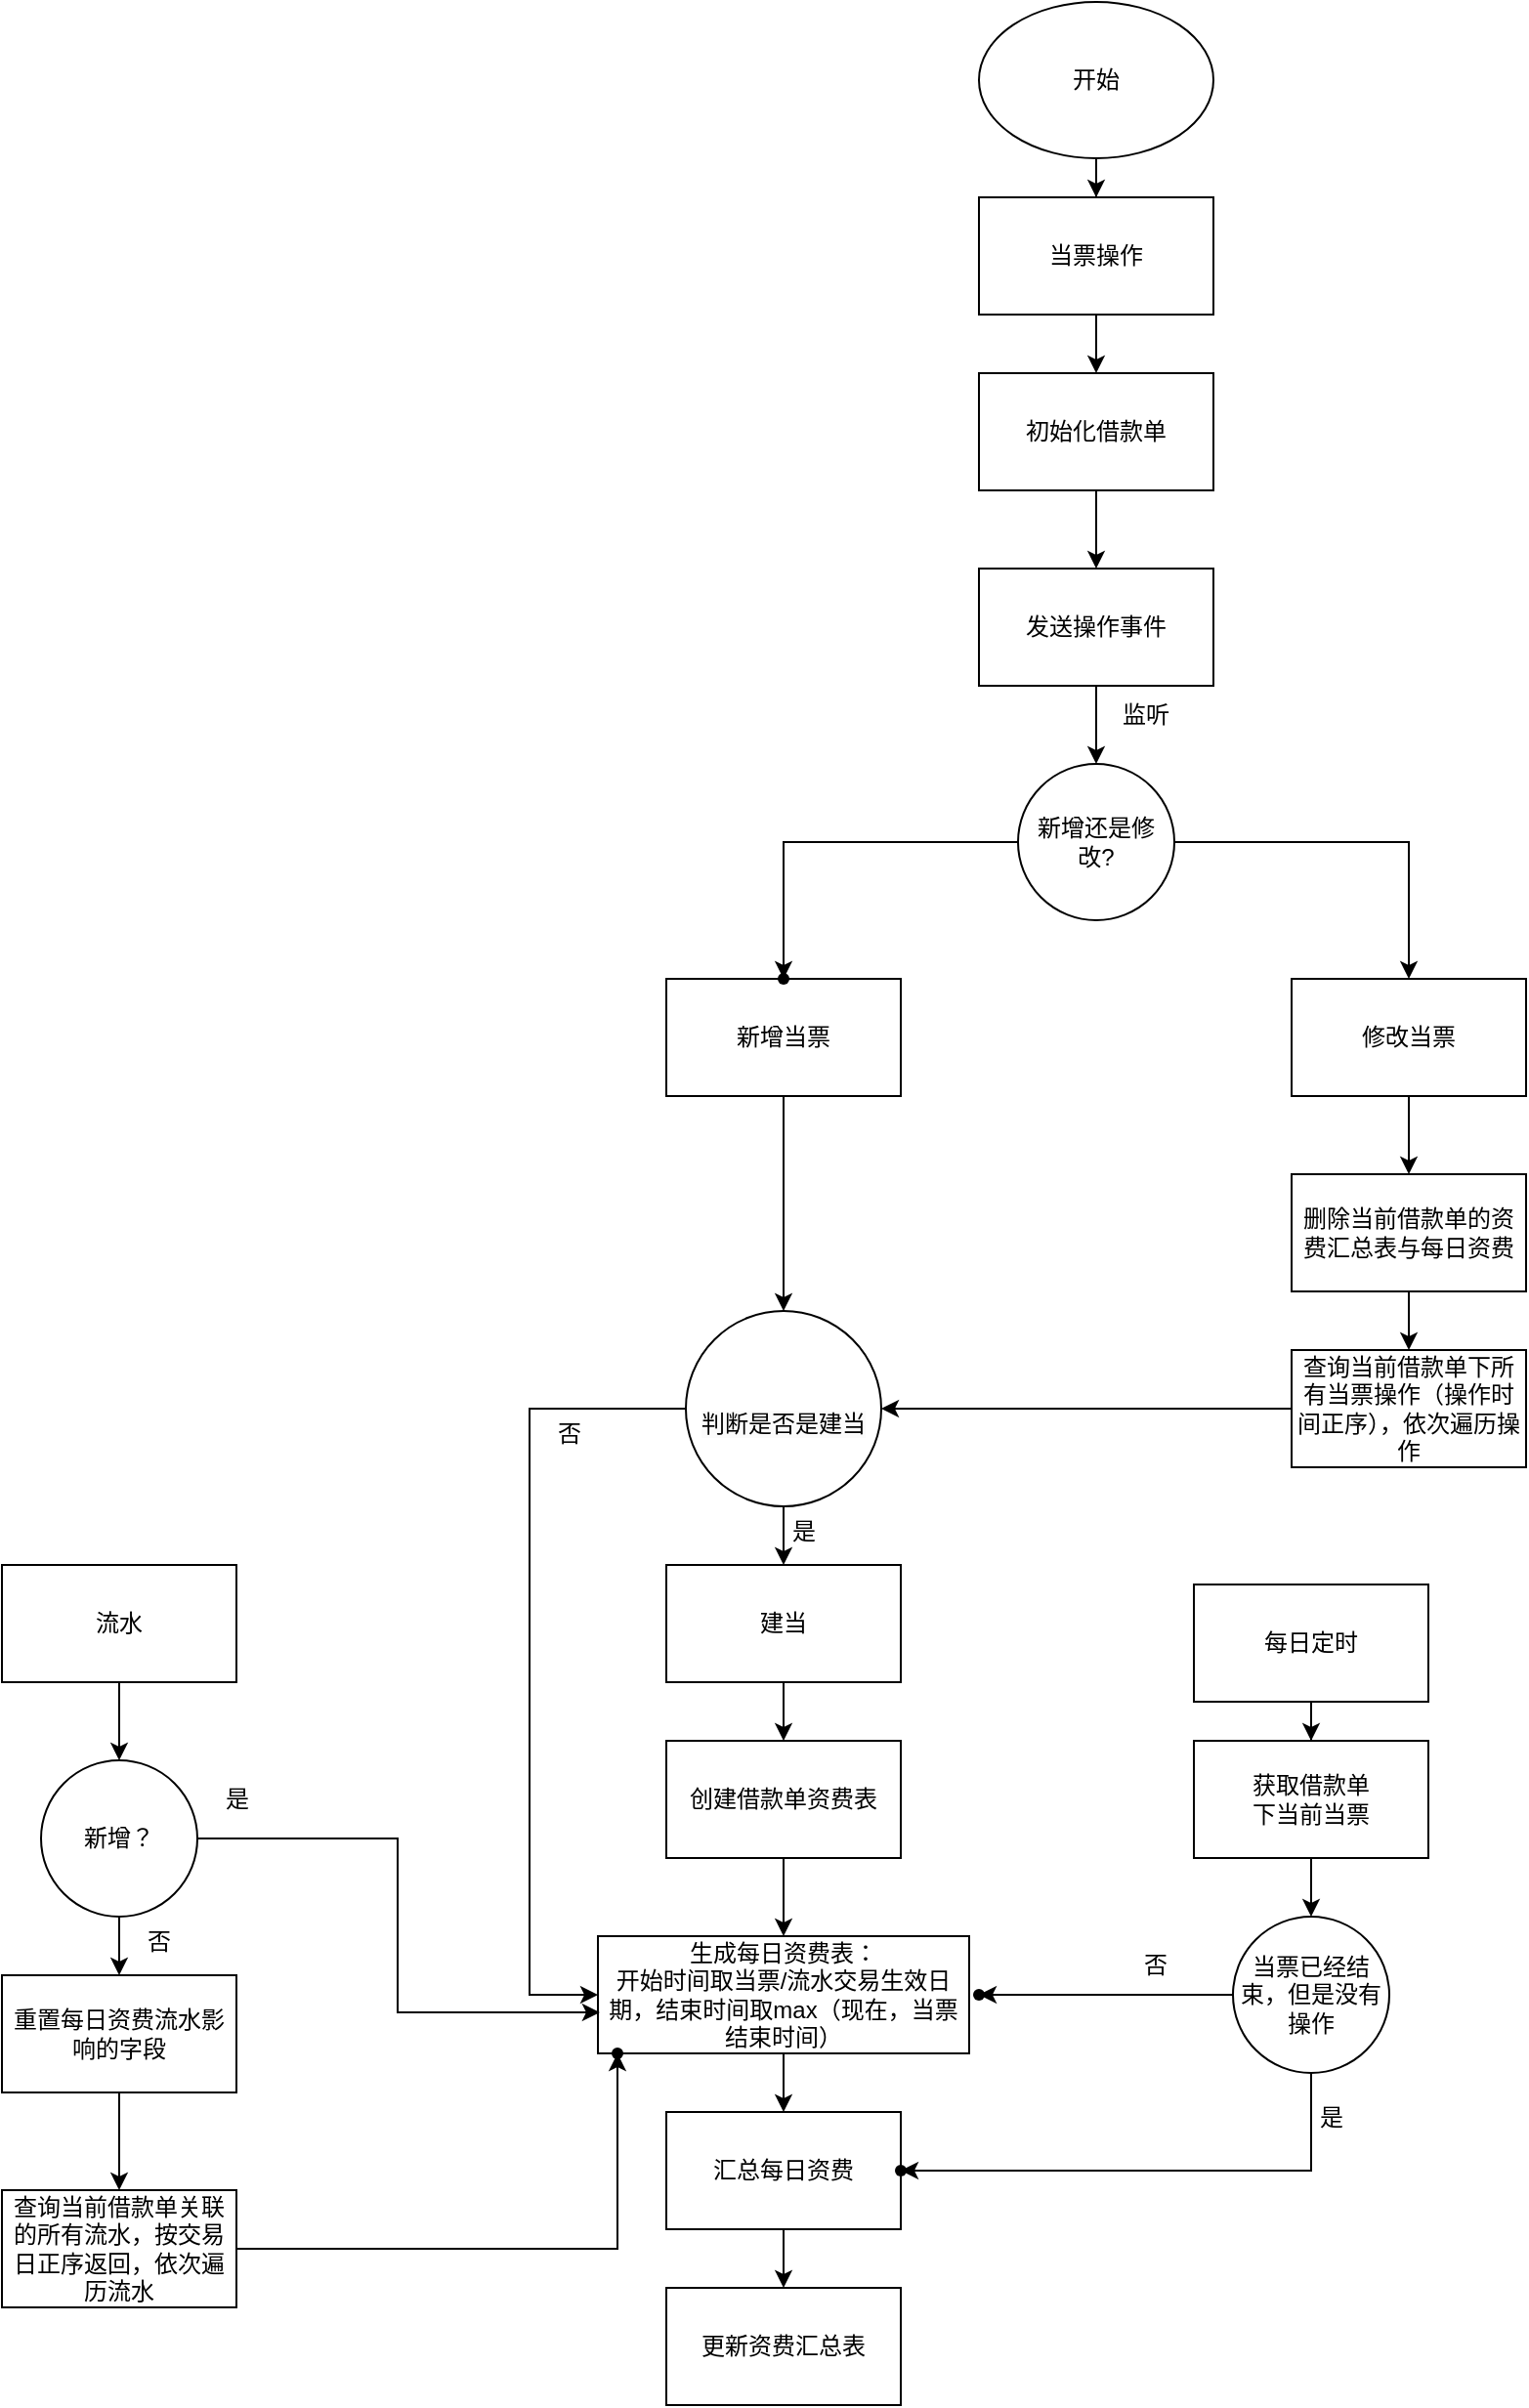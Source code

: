 <mxfile version="21.6.8" type="github">
  <diagram name="Page-1" id="bhIOCCc3trL_YRRyS6Vz">
    <mxGraphModel dx="2501" dy="782" grid="1" gridSize="10" guides="1" tooltips="1" connect="1" arrows="1" fold="1" page="1" pageScale="1" pageWidth="827" pageHeight="1169" math="0" shadow="0">
      <root>
        <mxCell id="0" />
        <mxCell id="1" parent="0" />
        <mxCell id="UcYJBV5ZTi3F5iAtyN_z-35" value="" style="edgeStyle=orthogonalEdgeStyle;rounded=0;orthogonalLoop=1;jettySize=auto;html=1;" edge="1" parent="1" source="UcYJBV5ZTi3F5iAtyN_z-2" target="UcYJBV5ZTi3F5iAtyN_z-34">
          <mxGeometry relative="1" as="geometry" />
        </mxCell>
        <mxCell id="UcYJBV5ZTi3F5iAtyN_z-2" value="开始" style="ellipse;whiteSpace=wrap;html=1;" vertex="1" parent="1">
          <mxGeometry x="340" y="20" width="120" height="80" as="geometry" />
        </mxCell>
        <mxCell id="UcYJBV5ZTi3F5iAtyN_z-25" value="" style="edgeStyle=orthogonalEdgeStyle;rounded=0;orthogonalLoop=1;jettySize=auto;html=1;" edge="1" parent="1" source="UcYJBV5ZTi3F5iAtyN_z-3" target="UcYJBV5ZTi3F5iAtyN_z-18">
          <mxGeometry relative="1" as="geometry" />
        </mxCell>
        <mxCell id="UcYJBV5ZTi3F5iAtyN_z-3" value="初始化借款单" style="whiteSpace=wrap;html=1;" vertex="1" parent="1">
          <mxGeometry x="340" y="210" width="120" height="60" as="geometry" />
        </mxCell>
        <mxCell id="UcYJBV5ZTi3F5iAtyN_z-47" value="" style="edgeStyle=orthogonalEdgeStyle;rounded=0;orthogonalLoop=1;jettySize=auto;html=1;" edge="1" parent="1" source="UcYJBV5ZTi3F5iAtyN_z-18" target="UcYJBV5ZTi3F5iAtyN_z-46">
          <mxGeometry relative="1" as="geometry" />
        </mxCell>
        <mxCell id="UcYJBV5ZTi3F5iAtyN_z-18" value="发送操作事件" style="whiteSpace=wrap;html=1;" vertex="1" parent="1">
          <mxGeometry x="340" y="310" width="120" height="60" as="geometry" />
        </mxCell>
        <mxCell id="UcYJBV5ZTi3F5iAtyN_z-22" value="监听" style="text;html=1;align=center;verticalAlign=middle;resizable=0;points=[];autosize=1;strokeColor=none;fillColor=none;" vertex="1" parent="1">
          <mxGeometry x="400" y="370" width="50" height="30" as="geometry" />
        </mxCell>
        <mxCell id="UcYJBV5ZTi3F5iAtyN_z-36" value="" style="edgeStyle=orthogonalEdgeStyle;rounded=0;orthogonalLoop=1;jettySize=auto;html=1;" edge="1" parent="1" source="UcYJBV5ZTi3F5iAtyN_z-34" target="UcYJBV5ZTi3F5iAtyN_z-3">
          <mxGeometry relative="1" as="geometry" />
        </mxCell>
        <mxCell id="UcYJBV5ZTi3F5iAtyN_z-34" value="当票操作" style="whiteSpace=wrap;html=1;" vertex="1" parent="1">
          <mxGeometry x="340" y="120" width="120" height="60" as="geometry" />
        </mxCell>
        <mxCell id="UcYJBV5ZTi3F5iAtyN_z-41" value="" style="edgeStyle=orthogonalEdgeStyle;rounded=0;orthogonalLoop=1;jettySize=auto;html=1;" edge="1" source="UcYJBV5ZTi3F5iAtyN_z-42" target="UcYJBV5ZTi3F5iAtyN_z-44" parent="1">
          <mxGeometry relative="1" as="geometry" />
        </mxCell>
        <mxCell id="UcYJBV5ZTi3F5iAtyN_z-42" value="新增当票" style="whiteSpace=wrap;html=1;" vertex="1" parent="1">
          <mxGeometry x="180" y="520" width="120" height="60" as="geometry" />
        </mxCell>
        <mxCell id="UcYJBV5ZTi3F5iAtyN_z-53" value="" style="edgeStyle=orthogonalEdgeStyle;rounded=0;orthogonalLoop=1;jettySize=auto;html=1;" edge="1" parent="1" source="UcYJBV5ZTi3F5iAtyN_z-44" target="UcYJBV5ZTi3F5iAtyN_z-52">
          <mxGeometry relative="1" as="geometry" />
        </mxCell>
        <mxCell id="UcYJBV5ZTi3F5iAtyN_z-65" value="" style="edgeStyle=orthogonalEdgeStyle;rounded=0;orthogonalLoop=1;jettySize=auto;html=1;entryX=0;entryY=0.5;entryDx=0;entryDy=0;" edge="1" parent="1" source="UcYJBV5ZTi3F5iAtyN_z-44" target="UcYJBV5ZTi3F5iAtyN_z-56">
          <mxGeometry relative="1" as="geometry">
            <mxPoint x="120" y="1040" as="targetPoint" />
            <Array as="points">
              <mxPoint x="110" y="740" />
              <mxPoint x="110" y="1040" />
            </Array>
          </mxGeometry>
        </mxCell>
        <mxCell id="UcYJBV5ZTi3F5iAtyN_z-44" value="&lt;br&gt;&lt;span style=&quot;color: rgb(0, 0, 0); font-family: Helvetica; font-size: 12px; font-style: normal; font-variant-ligatures: normal; font-variant-caps: normal; font-weight: 400; letter-spacing: normal; orphans: 2; text-align: center; text-indent: 0px; text-transform: none; widows: 2; word-spacing: 0px; -webkit-text-stroke-width: 0px; background-color: rgb(251, 251, 251); text-decoration-thickness: initial; text-decoration-style: initial; text-decoration-color: initial; float: none; display: inline !important;&quot;&gt;判断是否是建当&lt;/span&gt;&lt;span style=&quot;color: rgb(0, 0, 0); font-family: Helvetica; font-size: 12px; font-style: normal; font-variant-ligatures: normal; font-variant-caps: normal; font-weight: 400; letter-spacing: normal; orphans: 2; text-align: center; text-indent: 0px; text-transform: none; widows: 2; word-spacing: 0px; -webkit-text-stroke-width: 0px; background-color: rgb(251, 251, 251); text-decoration-thickness: initial; text-decoration-style: initial; text-decoration-color: initial; float: none; display: inline !important;&quot;&gt;&lt;br&gt;&lt;/span&gt;" style="ellipse;whiteSpace=wrap;html=1;" vertex="1" parent="1">
          <mxGeometry x="190" y="690" width="100" height="100" as="geometry" />
        </mxCell>
        <mxCell id="UcYJBV5ZTi3F5iAtyN_z-49" value="" style="edgeStyle=orthogonalEdgeStyle;rounded=0;orthogonalLoop=1;jettySize=auto;html=1;" edge="1" parent="1" source="UcYJBV5ZTi3F5iAtyN_z-46" target="UcYJBV5ZTi3F5iAtyN_z-48">
          <mxGeometry relative="1" as="geometry" />
        </mxCell>
        <mxCell id="UcYJBV5ZTi3F5iAtyN_z-51" value="" style="edgeStyle=orthogonalEdgeStyle;rounded=0;orthogonalLoop=1;jettySize=auto;html=1;" edge="1" parent="1" source="UcYJBV5ZTi3F5iAtyN_z-46" target="UcYJBV5ZTi3F5iAtyN_z-50">
          <mxGeometry relative="1" as="geometry" />
        </mxCell>
        <mxCell id="UcYJBV5ZTi3F5iAtyN_z-46" value="新增还是修改?" style="ellipse;whiteSpace=wrap;html=1;" vertex="1" parent="1">
          <mxGeometry x="360" y="410" width="80" height="80" as="geometry" />
        </mxCell>
        <mxCell id="UcYJBV5ZTi3F5iAtyN_z-48" value="" style="shape=waypoint;sketch=0;size=6;pointerEvents=1;points=[];fillColor=default;resizable=0;rotatable=0;perimeter=centerPerimeter;snapToPoint=1;" vertex="1" parent="1">
          <mxGeometry x="230" y="510" width="20" height="20" as="geometry" />
        </mxCell>
        <mxCell id="UcYJBV5ZTi3F5iAtyN_z-70" value="" style="edgeStyle=orthogonalEdgeStyle;rounded=0;orthogonalLoop=1;jettySize=auto;html=1;" edge="1" parent="1" source="UcYJBV5ZTi3F5iAtyN_z-50" target="UcYJBV5ZTi3F5iAtyN_z-69">
          <mxGeometry relative="1" as="geometry" />
        </mxCell>
        <mxCell id="UcYJBV5ZTi3F5iAtyN_z-50" value="修改当票" style="whiteSpace=wrap;html=1;" vertex="1" parent="1">
          <mxGeometry x="500" y="520" width="120" height="60" as="geometry" />
        </mxCell>
        <mxCell id="UcYJBV5ZTi3F5iAtyN_z-55" value="" style="edgeStyle=orthogonalEdgeStyle;rounded=0;orthogonalLoop=1;jettySize=auto;html=1;" edge="1" parent="1" source="UcYJBV5ZTi3F5iAtyN_z-52" target="UcYJBV5ZTi3F5iAtyN_z-54">
          <mxGeometry relative="1" as="geometry" />
        </mxCell>
        <mxCell id="UcYJBV5ZTi3F5iAtyN_z-52" value="建当" style="whiteSpace=wrap;html=1;" vertex="1" parent="1">
          <mxGeometry x="180" y="820" width="120" height="60" as="geometry" />
        </mxCell>
        <mxCell id="UcYJBV5ZTi3F5iAtyN_z-57" value="" style="edgeStyle=orthogonalEdgeStyle;rounded=0;orthogonalLoop=1;jettySize=auto;html=1;" edge="1" parent="1" source="UcYJBV5ZTi3F5iAtyN_z-54" target="UcYJBV5ZTi3F5iAtyN_z-56">
          <mxGeometry relative="1" as="geometry" />
        </mxCell>
        <mxCell id="UcYJBV5ZTi3F5iAtyN_z-54" value="创建借款单资费表" style="whiteSpace=wrap;html=1;" vertex="1" parent="1">
          <mxGeometry x="180" y="910" width="120" height="60" as="geometry" />
        </mxCell>
        <mxCell id="UcYJBV5ZTi3F5iAtyN_z-59" value="" style="edgeStyle=orthogonalEdgeStyle;rounded=0;orthogonalLoop=1;jettySize=auto;html=1;" edge="1" parent="1" source="UcYJBV5ZTi3F5iAtyN_z-56" target="UcYJBV5ZTi3F5iAtyN_z-58">
          <mxGeometry relative="1" as="geometry" />
        </mxCell>
        <mxCell id="UcYJBV5ZTi3F5iAtyN_z-56" value="生成每日资费表：&lt;br&gt;开始时间取当票/流水交易生效日期，结束时间取max（现在，当票结束时间）" style="whiteSpace=wrap;html=1;" vertex="1" parent="1">
          <mxGeometry x="145" y="1010" width="190" height="60" as="geometry" />
        </mxCell>
        <mxCell id="UcYJBV5ZTi3F5iAtyN_z-61" value="" style="edgeStyle=orthogonalEdgeStyle;rounded=0;orthogonalLoop=1;jettySize=auto;html=1;" edge="1" parent="1" source="UcYJBV5ZTi3F5iAtyN_z-58" target="UcYJBV5ZTi3F5iAtyN_z-60">
          <mxGeometry relative="1" as="geometry" />
        </mxCell>
        <mxCell id="UcYJBV5ZTi3F5iAtyN_z-58" value="汇总每日资费" style="whiteSpace=wrap;html=1;" vertex="1" parent="1">
          <mxGeometry x="180" y="1100" width="120" height="60" as="geometry" />
        </mxCell>
        <mxCell id="UcYJBV5ZTi3F5iAtyN_z-60" value="更新资费汇总表" style="whiteSpace=wrap;html=1;" vertex="1" parent="1">
          <mxGeometry x="180" y="1190" width="120" height="60" as="geometry" />
        </mxCell>
        <mxCell id="UcYJBV5ZTi3F5iAtyN_z-67" value="是" style="text;html=1;align=center;verticalAlign=middle;resizable=0;points=[];autosize=1;strokeColor=none;fillColor=none;" vertex="1" parent="1">
          <mxGeometry x="230" y="788" width="40" height="30" as="geometry" />
        </mxCell>
        <mxCell id="UcYJBV5ZTi3F5iAtyN_z-68" value="否" style="text;html=1;align=center;verticalAlign=middle;resizable=0;points=[];autosize=1;strokeColor=none;fillColor=none;" vertex="1" parent="1">
          <mxGeometry x="110" y="738" width="40" height="30" as="geometry" />
        </mxCell>
        <mxCell id="UcYJBV5ZTi3F5iAtyN_z-74" value="" style="edgeStyle=orthogonalEdgeStyle;rounded=0;orthogonalLoop=1;jettySize=auto;html=1;" edge="1" parent="1" source="UcYJBV5ZTi3F5iAtyN_z-69" target="UcYJBV5ZTi3F5iAtyN_z-73">
          <mxGeometry relative="1" as="geometry" />
        </mxCell>
        <mxCell id="UcYJBV5ZTi3F5iAtyN_z-69" value="删除当前借款单的资费汇总表与每日资费" style="whiteSpace=wrap;html=1;" vertex="1" parent="1">
          <mxGeometry x="500" y="620" width="120" height="60" as="geometry" />
        </mxCell>
        <mxCell id="UcYJBV5ZTi3F5iAtyN_z-76" value="" style="edgeStyle=orthogonalEdgeStyle;rounded=0;orthogonalLoop=1;jettySize=auto;html=1;entryX=1;entryY=0.5;entryDx=0;entryDy=0;" edge="1" parent="1" source="UcYJBV5ZTi3F5iAtyN_z-73" target="UcYJBV5ZTi3F5iAtyN_z-44">
          <mxGeometry relative="1" as="geometry">
            <mxPoint x="420" y="742" as="targetPoint" />
          </mxGeometry>
        </mxCell>
        <mxCell id="UcYJBV5ZTi3F5iAtyN_z-73" value="查询当前借款单下所有当票操作（操作时间正序），依次遍历操作" style="whiteSpace=wrap;html=1;" vertex="1" parent="1">
          <mxGeometry x="500" y="710" width="120" height="60" as="geometry" />
        </mxCell>
        <mxCell id="UcYJBV5ZTi3F5iAtyN_z-79" value="" style="edgeStyle=orthogonalEdgeStyle;rounded=0;orthogonalLoop=1;jettySize=auto;html=1;" edge="1" parent="1" source="UcYJBV5ZTi3F5iAtyN_z-77" target="UcYJBV5ZTi3F5iAtyN_z-78">
          <mxGeometry relative="1" as="geometry" />
        </mxCell>
        <mxCell id="UcYJBV5ZTi3F5iAtyN_z-77" value="每日定时" style="whiteSpace=wrap;html=1;" vertex="1" parent="1">
          <mxGeometry x="450" y="830" width="120" height="60" as="geometry" />
        </mxCell>
        <mxCell id="UcYJBV5ZTi3F5iAtyN_z-83" value="" style="edgeStyle=orthogonalEdgeStyle;rounded=0;orthogonalLoop=1;jettySize=auto;html=1;" edge="1" parent="1" source="UcYJBV5ZTi3F5iAtyN_z-78" target="UcYJBV5ZTi3F5iAtyN_z-82">
          <mxGeometry relative="1" as="geometry" />
        </mxCell>
        <mxCell id="UcYJBV5ZTi3F5iAtyN_z-78" value="获取借款单&lt;br&gt;下当前当票" style="whiteSpace=wrap;html=1;" vertex="1" parent="1">
          <mxGeometry x="450" y="910" width="120" height="60" as="geometry" />
        </mxCell>
        <mxCell id="UcYJBV5ZTi3F5iAtyN_z-85" value="" style="edgeStyle=orthogonalEdgeStyle;rounded=0;orthogonalLoop=1;jettySize=auto;html=1;" edge="1" parent="1" source="UcYJBV5ZTi3F5iAtyN_z-82" target="UcYJBV5ZTi3F5iAtyN_z-84">
          <mxGeometry relative="1" as="geometry" />
        </mxCell>
        <mxCell id="UcYJBV5ZTi3F5iAtyN_z-88" value="" style="edgeStyle=orthogonalEdgeStyle;rounded=0;orthogonalLoop=1;jettySize=auto;html=1;" edge="1" parent="1" source="UcYJBV5ZTi3F5iAtyN_z-82" target="UcYJBV5ZTi3F5iAtyN_z-87">
          <mxGeometry relative="1" as="geometry">
            <Array as="points">
              <mxPoint x="510" y="1130" />
            </Array>
          </mxGeometry>
        </mxCell>
        <mxCell id="UcYJBV5ZTi3F5iAtyN_z-82" value="当票已经结束，但是没有操作" style="ellipse;whiteSpace=wrap;html=1;" vertex="1" parent="1">
          <mxGeometry x="470" y="1000" width="80" height="80" as="geometry" />
        </mxCell>
        <mxCell id="UcYJBV5ZTi3F5iAtyN_z-84" value="" style="shape=waypoint;sketch=0;size=6;pointerEvents=1;points=[];fillColor=default;resizable=0;rotatable=0;perimeter=centerPerimeter;snapToPoint=1;" vertex="1" parent="1">
          <mxGeometry x="330" y="1030" width="20" height="20" as="geometry" />
        </mxCell>
        <mxCell id="UcYJBV5ZTi3F5iAtyN_z-86" value="否" style="text;html=1;align=center;verticalAlign=middle;resizable=0;points=[];autosize=1;strokeColor=none;fillColor=none;" vertex="1" parent="1">
          <mxGeometry x="410" y="1010" width="40" height="30" as="geometry" />
        </mxCell>
        <mxCell id="UcYJBV5ZTi3F5iAtyN_z-87" value="" style="shape=waypoint;sketch=0;size=6;pointerEvents=1;points=[];fillColor=default;resizable=0;rotatable=0;perimeter=centerPerimeter;snapToPoint=1;" vertex="1" parent="1">
          <mxGeometry x="290" y="1120" width="20" height="20" as="geometry" />
        </mxCell>
        <mxCell id="UcYJBV5ZTi3F5iAtyN_z-89" value="是" style="text;html=1;align=center;verticalAlign=middle;resizable=0;points=[];autosize=1;strokeColor=none;fillColor=none;" vertex="1" parent="1">
          <mxGeometry x="500" y="1088" width="40" height="30" as="geometry" />
        </mxCell>
        <mxCell id="UcYJBV5ZTi3F5iAtyN_z-93" value="" style="edgeStyle=orthogonalEdgeStyle;rounded=0;orthogonalLoop=1;jettySize=auto;html=1;" edge="1" parent="1" source="UcYJBV5ZTi3F5iAtyN_z-91" target="UcYJBV5ZTi3F5iAtyN_z-92">
          <mxGeometry relative="1" as="geometry" />
        </mxCell>
        <mxCell id="UcYJBV5ZTi3F5iAtyN_z-91" value="流水" style="rounded=0;whiteSpace=wrap;html=1;" vertex="1" parent="1">
          <mxGeometry x="-160" y="820" width="120" height="60" as="geometry" />
        </mxCell>
        <mxCell id="UcYJBV5ZTi3F5iAtyN_z-95" value="" style="edgeStyle=orthogonalEdgeStyle;rounded=0;orthogonalLoop=1;jettySize=auto;html=1;" edge="1" parent="1" source="UcYJBV5ZTi3F5iAtyN_z-92" target="UcYJBV5ZTi3F5iAtyN_z-94">
          <mxGeometry relative="1" as="geometry" />
        </mxCell>
        <mxCell id="UcYJBV5ZTi3F5iAtyN_z-97" value="" style="edgeStyle=orthogonalEdgeStyle;rounded=0;orthogonalLoop=1;jettySize=auto;html=1;entryX=0.005;entryY=0.65;entryDx=0;entryDy=0;entryPerimeter=0;" edge="1" parent="1" source="UcYJBV5ZTi3F5iAtyN_z-92" target="UcYJBV5ZTi3F5iAtyN_z-56">
          <mxGeometry relative="1" as="geometry">
            <mxPoint y="1008" as="targetPoint" />
          </mxGeometry>
        </mxCell>
        <mxCell id="UcYJBV5ZTi3F5iAtyN_z-92" value="新增？" style="ellipse;whiteSpace=wrap;html=1;rounded=0;" vertex="1" parent="1">
          <mxGeometry x="-140" y="920" width="80" height="80" as="geometry" />
        </mxCell>
        <mxCell id="UcYJBV5ZTi3F5iAtyN_z-99" value="" style="edgeStyle=orthogonalEdgeStyle;rounded=0;orthogonalLoop=1;jettySize=auto;html=1;" edge="1" parent="1" source="UcYJBV5ZTi3F5iAtyN_z-94" target="UcYJBV5ZTi3F5iAtyN_z-98">
          <mxGeometry relative="1" as="geometry" />
        </mxCell>
        <mxCell id="UcYJBV5ZTi3F5iAtyN_z-94" value="重置每日资费流水影响的字段" style="whiteSpace=wrap;html=1;rounded=0;" vertex="1" parent="1">
          <mxGeometry x="-160" y="1030" width="120" height="60" as="geometry" />
        </mxCell>
        <mxCell id="UcYJBV5ZTi3F5iAtyN_z-103" value="" style="edgeStyle=orthogonalEdgeStyle;rounded=0;orthogonalLoop=1;jettySize=auto;html=1;" edge="1" parent="1" source="UcYJBV5ZTi3F5iAtyN_z-98" target="UcYJBV5ZTi3F5iAtyN_z-102">
          <mxGeometry relative="1" as="geometry" />
        </mxCell>
        <mxCell id="UcYJBV5ZTi3F5iAtyN_z-98" value="查询当前借款单关联的所有流水，按交易日正序返回，依次遍历流水" style="whiteSpace=wrap;html=1;rounded=0;" vertex="1" parent="1">
          <mxGeometry x="-160" y="1140" width="120" height="60" as="geometry" />
        </mxCell>
        <mxCell id="UcYJBV5ZTi3F5iAtyN_z-100" value="否" style="text;html=1;align=center;verticalAlign=middle;resizable=0;points=[];autosize=1;strokeColor=none;fillColor=none;" vertex="1" parent="1">
          <mxGeometry x="-100" y="998" width="40" height="30" as="geometry" />
        </mxCell>
        <mxCell id="UcYJBV5ZTi3F5iAtyN_z-101" value="是" style="text;html=1;align=center;verticalAlign=middle;resizable=0;points=[];autosize=1;strokeColor=none;fillColor=none;" vertex="1" parent="1">
          <mxGeometry x="-60" y="925" width="40" height="30" as="geometry" />
        </mxCell>
        <mxCell id="UcYJBV5ZTi3F5iAtyN_z-102" value="" style="shape=waypoint;sketch=0;size=6;pointerEvents=1;points=[];fillColor=default;resizable=0;rotatable=0;perimeter=centerPerimeter;snapToPoint=1;rounded=0;" vertex="1" parent="1">
          <mxGeometry x="145" y="1060" width="20" height="20" as="geometry" />
        </mxCell>
      </root>
    </mxGraphModel>
  </diagram>
</mxfile>
